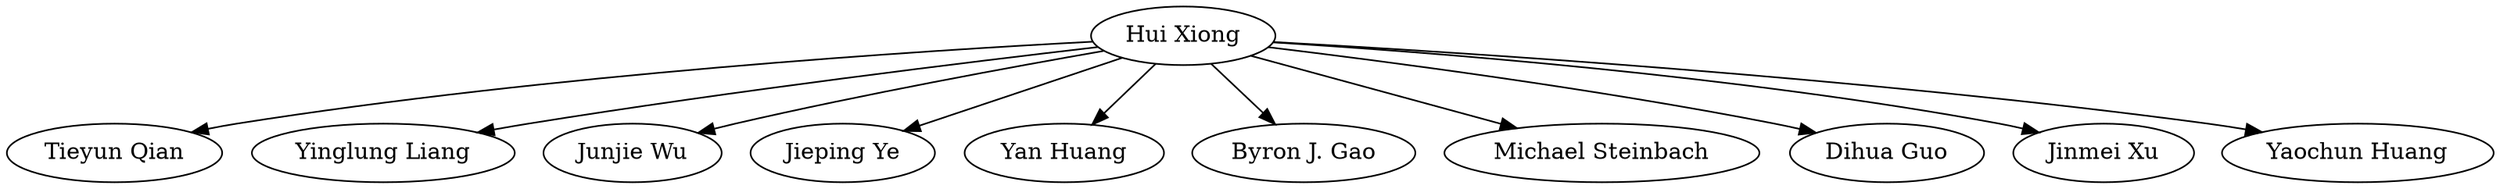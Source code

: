 strict digraph G{
"Hui Xiong" -> "Tieyun Qian"
"Hui Xiong" -> "Yinglung Liang"
"Hui Xiong" -> "Junjie Wu"
"Hui Xiong" -> "Jieping Ye"
"Hui Xiong" -> "Yan Huang"
"Hui Xiong" -> "Byron J. Gao"
"Hui Xiong" -> "Michael Steinbach"
"Hui Xiong" -> "Dihua Guo"
"Hui Xiong" -> "Jinmei Xu"
"Hui Xiong" -> "Yaochun Huang"
}